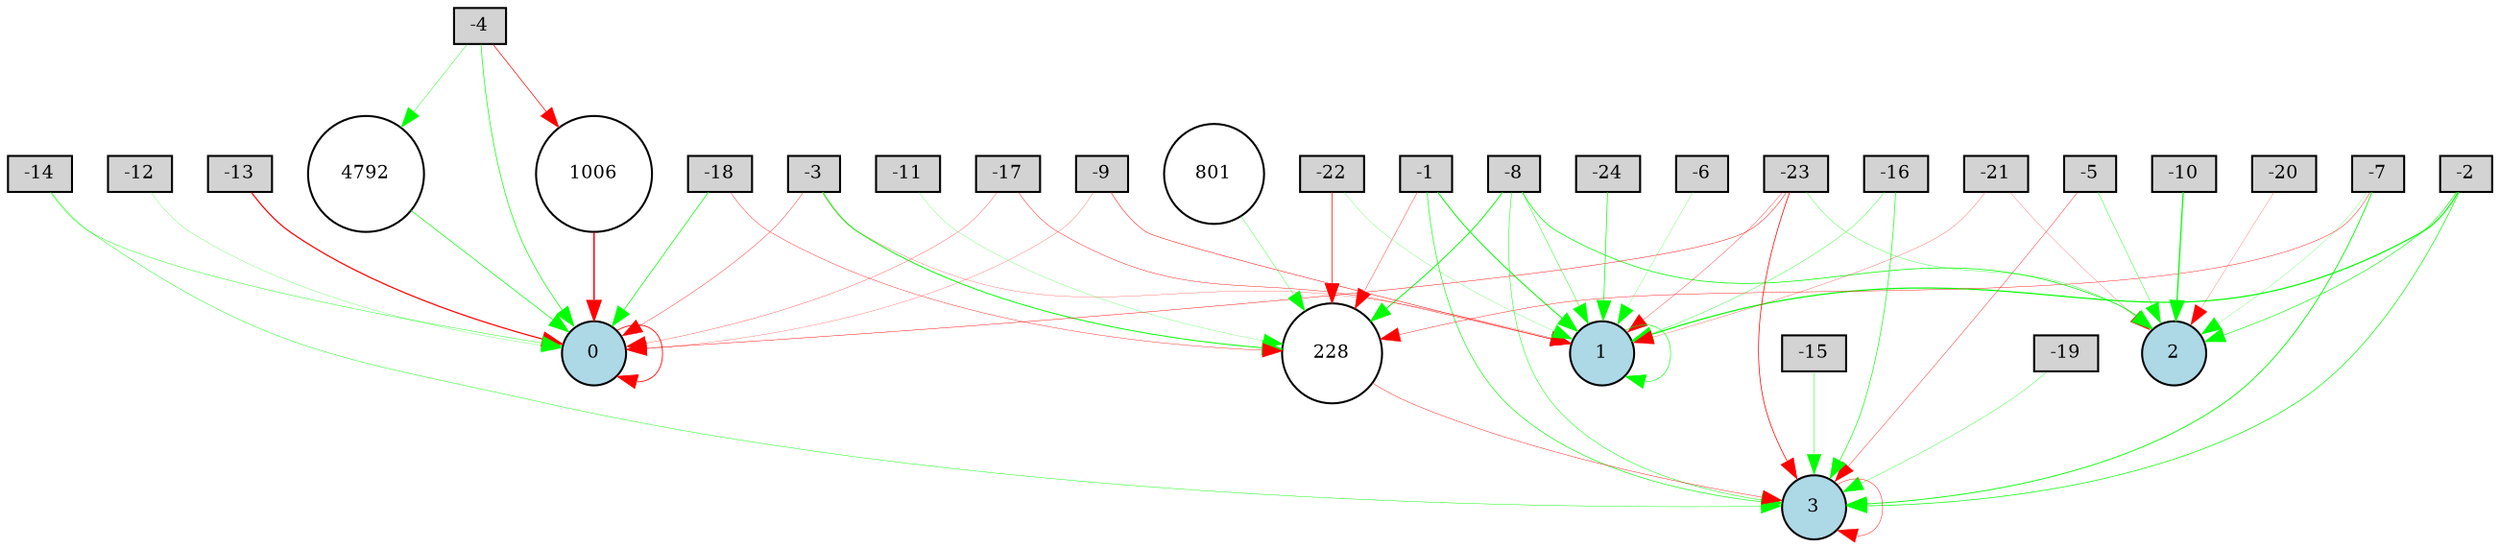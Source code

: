 digraph {
	node [fontsize=9 height=0.2 shape=circle width=0.2]
	-1 [fillcolor=lightgray shape=box style=filled]
	-2 [fillcolor=lightgray shape=box style=filled]
	-3 [fillcolor=lightgray shape=box style=filled]
	-4 [fillcolor=lightgray shape=box style=filled]
	-5 [fillcolor=lightgray shape=box style=filled]
	-6 [fillcolor=lightgray shape=box style=filled]
	-7 [fillcolor=lightgray shape=box style=filled]
	-8 [fillcolor=lightgray shape=box style=filled]
	-9 [fillcolor=lightgray shape=box style=filled]
	-10 [fillcolor=lightgray shape=box style=filled]
	-11 [fillcolor=lightgray shape=box style=filled]
	-12 [fillcolor=lightgray shape=box style=filled]
	-13 [fillcolor=lightgray shape=box style=filled]
	-14 [fillcolor=lightgray shape=box style=filled]
	-15 [fillcolor=lightgray shape=box style=filled]
	-16 [fillcolor=lightgray shape=box style=filled]
	-17 [fillcolor=lightgray shape=box style=filled]
	-18 [fillcolor=lightgray shape=box style=filled]
	-19 [fillcolor=lightgray shape=box style=filled]
	-20 [fillcolor=lightgray shape=box style=filled]
	-21 [fillcolor=lightgray shape=box style=filled]
	-22 [fillcolor=lightgray shape=box style=filled]
	-23 [fillcolor=lightgray shape=box style=filled]
	-24 [fillcolor=lightgray shape=box style=filled]
	0 [fillcolor=lightblue style=filled]
	1 [fillcolor=lightblue style=filled]
	2 [fillcolor=lightblue style=filled]
	3 [fillcolor=lightblue style=filled]
	228 [fillcolor=white style=filled]
	801 [fillcolor=white style=filled]
	1006 [fillcolor=white style=filled]
	4792 [fillcolor=white style=filled]
	-20 -> 2 [color=red penwidth=0.10886668124856698 style=solid]
	-23 -> 0 [color=red penwidth=0.22309356606591063 style=solid]
	-10 -> 2 [color=green penwidth=0.6249884054663664 style=solid]
	-19 -> 3 [color=green penwidth=0.17710526612302563 style=solid]
	-24 -> 1 [color=green penwidth=0.34071638285811556 style=solid]
	-1 -> 1 [color=green penwidth=0.4804726011615401 style=solid]
	-16 -> 3 [color=green penwidth=0.315387979283135 style=solid]
	-12 -> 0 [color=green penwidth=0.12304257444448075 style=solid]
	-21 -> 1 [color=red penwidth=0.1278044927103825 style=solid]
	-8 -> 1 [color=green penwidth=0.21041531207553743 style=solid]
	-14 -> 3 [color=green penwidth=0.21732063051222383 style=solid]
	-9 -> 1 [color=red penwidth=0.24393450475445108 style=solid]
	-2 -> 1 [color=green penwidth=0.5793569614406209 style=solid]
	3 -> 3 [color=red penwidth=0.22247131976459655 style=solid]
	-23 -> 3 [color=red penwidth=0.3657633116295398 style=solid]
	-8 -> 2 [color=green penwidth=0.3614422536856987 style=solid]
	-22 -> 1 [color=green penwidth=0.11595748494400915 style=solid]
	-18 -> 228 [color=red penwidth=0.1894774654683718 style=solid]
	-7 -> 3 [color=green penwidth=0.4279896753391317 style=solid]
	1 -> 1 [color=green penwidth=0.29060397534630134 style=solid]
	-18 -> 0 [color=green penwidth=0.3520802267685301 style=solid]
	0 -> 0 [color=red penwidth=0.4062315150577054 style=solid]
	-22 -> 228 [color=red penwidth=0.33913223303417717 style=solid]
	-23 -> 2 [color=green penwidth=0.16343964949685702 style=solid]
	-17 -> 0 [color=red penwidth=0.1430037497872243 style=solid]
	-2 -> 2 [color=green penwidth=0.2964277030373099 style=solid]
	801 -> 228 [color=green penwidth=0.1668357076489651 style=solid]
	-8 -> 228 [color=green penwidth=0.4577936920154373 style=solid]
	-16 -> 1 [color=green penwidth=0.18113635929149355 style=solid]
	-3 -> 1 [color=red penwidth=0.11857982945627912 style=solid]
	-11 -> 228 [color=green penwidth=0.11660066507345021 style=solid]
	-9 -> 0 [color=red penwidth=0.11531436484855567 style=solid]
	228 -> 3 [color=red penwidth=0.20609181210873845 style=solid]
	-4 -> 0 [color=green penwidth=0.3350881372296548 style=solid]
	-7 -> 2 [color=green penwidth=0.1119306390091128 style=solid]
	-1 -> 228 [color=red penwidth=0.17366823864954423 style=solid]
	-3 -> 228 [color=green penwidth=0.4669151098511293 style=solid]
	-5 -> 3 [color=red penwidth=0.18950904525692763 style=solid]
	-4 -> 4792 [color=green penwidth=0.20231301134446 style=solid]
	-14 -> 0 [color=green penwidth=0.20503826425990485 style=solid]
	-6 -> 1 [color=green penwidth=0.1189848699620343 style=solid]
	4792 -> 0 [color=green penwidth=0.3350881372296548 style=solid]
	-23 -> 1 [color=red penwidth=0.16095724820645507 style=solid]
	-7 -> 228 [color=red penwidth=0.2046792482730485 style=solid]
	-1 -> 3 [color=green penwidth=0.3088223862470013 style=solid]
	-21 -> 2 [color=red penwidth=0.10950242427323309 style=solid]
	-8 -> 3 [color=green penwidth=0.24386263565278418 style=solid]
	-3 -> 0 [color=red penwidth=0.18226788239277641 style=solid]
	-17 -> 1 [color=red penwidth=0.20817064640748753 style=solid]
	-2 -> 3 [color=green penwidth=0.3403596205179314 style=solid]
	-15 -> 3 [color=green penwidth=0.21866152698938157 style=solid]
	1006 -> 0 [color=red penwidth=0.7144180492998737 style=solid]
	-13 -> 0 [color=red penwidth=0.5906663628668344 style=solid]
	-5 -> 2 [color=green penwidth=0.19807631680250884 style=solid]
	-4 -> 1006 [color=red penwidth=0.3383825912496855 style=solid]
}
